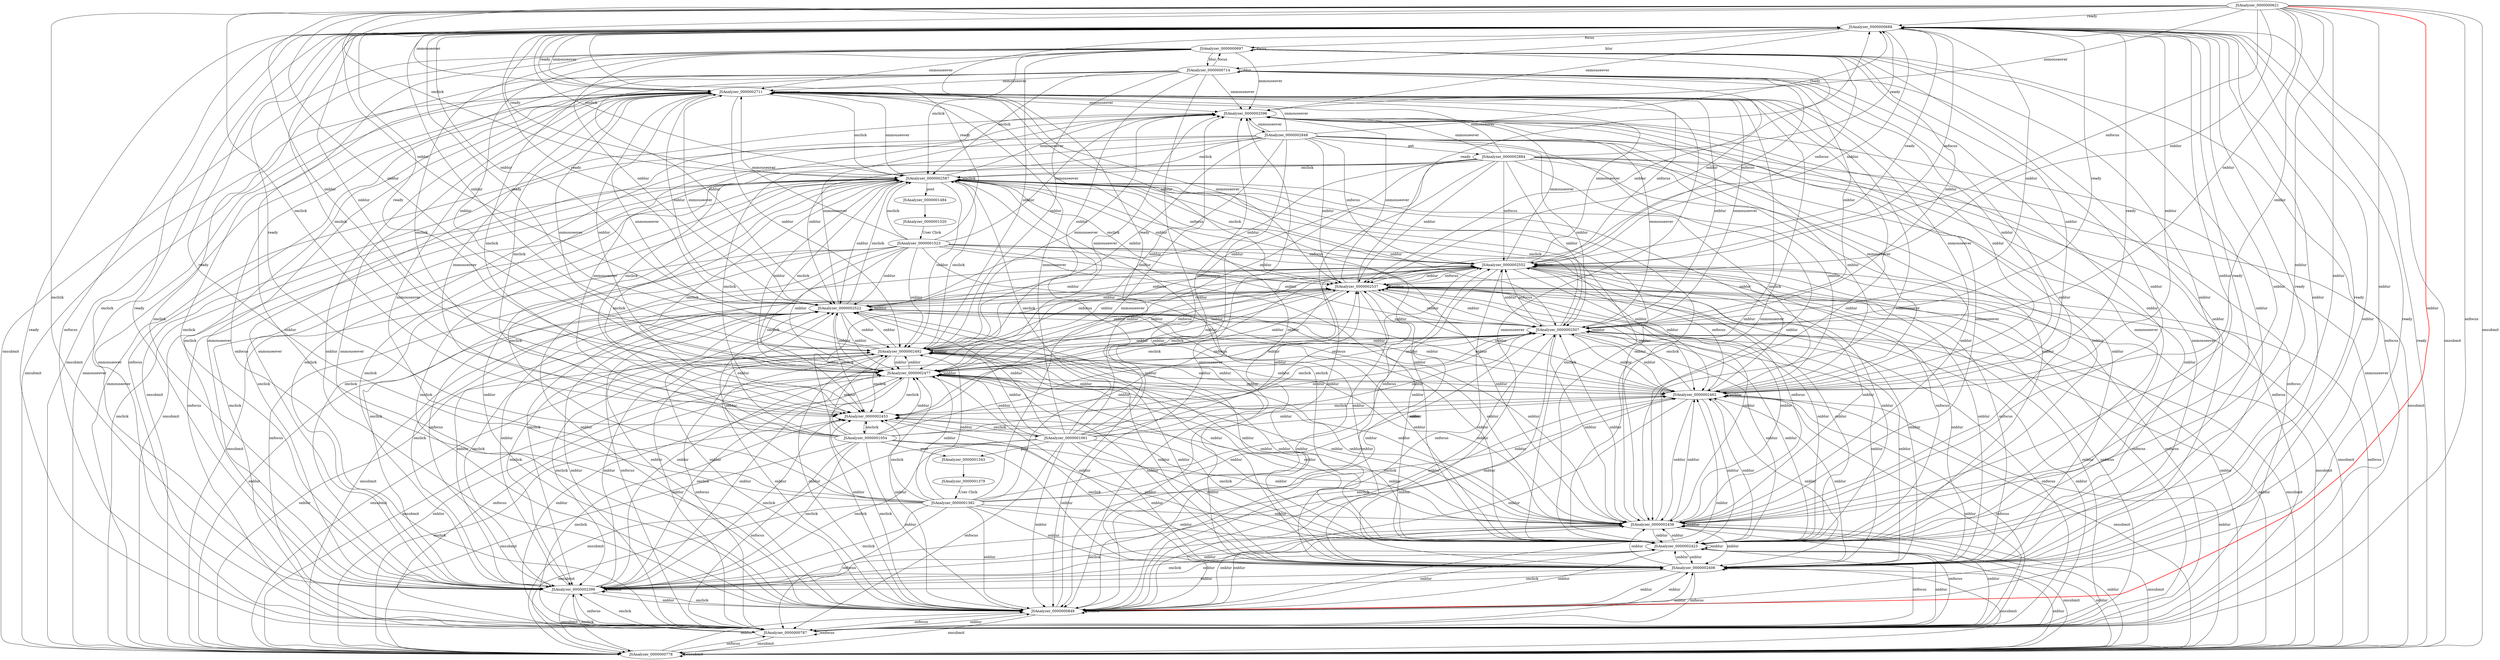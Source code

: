 digraph FSM {
JSAnalyzer_0000000621;
JSAnalyzer_0000000688;
JSAnalyzer_0000000697;
JSAnalyzer_0000000714;
JSAnalyzer_0000000778;
JSAnalyzer_0000000787;
JSAnalyzer_0000000848;
JSAnalyzer_0000001054;
JSAnalyzer_0000001061;
JSAnalyzer_0000001343;
JSAnalyzer_0000001379;
JSAnalyzer_0000001484;
JSAnalyzer_0000001520;
JSAnalyzer_0000002399;
JSAnalyzer_0000002408;
JSAnalyzer_0000002423;
JSAnalyzer_0000002438;
JSAnalyzer_0000002453;
JSAnalyzer_0000002462;
JSAnalyzer_0000002477;
JSAnalyzer_0000002492;
JSAnalyzer_0000002507;
JSAnalyzer_0000002522;
JSAnalyzer_0000002537;
JSAnalyzer_0000002552;
JSAnalyzer_0000002587;
JSAnalyzer_0000002596;
JSAnalyzer_0000002711;
JSAnalyzer_0000002848;
JSAnalyzer_0000002884;
JSAnalyzer_0000001382;
JSAnalyzer_0000001523;
JSAnalyzer_0000002453 -> JSAnalyzer_0000001054 []
JSAnalyzer_0000002453 -> JSAnalyzer_0000001061 []
JSAnalyzer_0000001343 -> JSAnalyzer_0000001379 []
JSAnalyzer_0000001484 -> JSAnalyzer_0000001520 []
JSAnalyzer_0000002596 -> JSAnalyzer_0000002848 []
JSAnalyzer_0000000621 -> JSAnalyzer_0000000778 [label="onsubmit"]
JSAnalyzer_0000000621 -> JSAnalyzer_0000000787 [label="onfocus"]
JSAnalyzer_0000000621 -> JSAnalyzer_0000000848 [label="onblur",style=bold,color=red]
JSAnalyzer_0000000621 -> JSAnalyzer_0000002399 [label="onclick"]
JSAnalyzer_0000000621 -> JSAnalyzer_0000002408 [label="onblur"]
JSAnalyzer_0000000621 -> JSAnalyzer_0000002423 [label="onblur"]
JSAnalyzer_0000000621 -> JSAnalyzer_0000002438 [label="onblur"]
JSAnalyzer_0000000621 -> JSAnalyzer_0000002453 [label="onclick"]
JSAnalyzer_0000000621 -> JSAnalyzer_0000002462 [label="onblur"]
JSAnalyzer_0000000621 -> JSAnalyzer_0000002477 [label="onblur"]
JSAnalyzer_0000000621 -> JSAnalyzer_0000002492 [label="onblur"]
JSAnalyzer_0000000621 -> JSAnalyzer_0000002507 [label="onblur"]
JSAnalyzer_0000000621 -> JSAnalyzer_0000002522 [label="onblur"]
JSAnalyzer_0000000621 -> JSAnalyzer_0000002537 [label="onblur"]
JSAnalyzer_0000000621 -> JSAnalyzer_0000002552 [label="onfocus"]
JSAnalyzer_0000000621 -> JSAnalyzer_0000002587 [label="onclick"]
JSAnalyzer_0000000621 -> JSAnalyzer_0000002596 [label="onmouseover"]
JSAnalyzer_0000000621 -> JSAnalyzer_0000002711 [label="onmouseover"]
JSAnalyzer_0000000621 -> JSAnalyzer_0000000688 [label="ready"]
JSAnalyzer_0000000688 -> JSAnalyzer_0000000697 [label="focus"]
JSAnalyzer_0000000688 -> JSAnalyzer_0000000714 [label="blur"]
JSAnalyzer_0000000688 -> JSAnalyzer_0000000778 [label="onsubmit"]
JSAnalyzer_0000000688 -> JSAnalyzer_0000000787 [label="onfocus"]
JSAnalyzer_0000000688 -> JSAnalyzer_0000000848 [label="onblur"]
JSAnalyzer_0000000688 -> JSAnalyzer_0000002399 [label="onclick"]
JSAnalyzer_0000000688 -> JSAnalyzer_0000002408 [label="onblur"]
JSAnalyzer_0000000688 -> JSAnalyzer_0000002423 [label="onblur"]
JSAnalyzer_0000000688 -> JSAnalyzer_0000002438 [label="onblur"]
JSAnalyzer_0000000688 -> JSAnalyzer_0000002453 [label="onclick"]
JSAnalyzer_0000000688 -> JSAnalyzer_0000002462 [label="onblur"]
JSAnalyzer_0000000688 -> JSAnalyzer_0000002477 [label="onblur"]
JSAnalyzer_0000000688 -> JSAnalyzer_0000002492 [label="onblur"]
JSAnalyzer_0000000688 -> JSAnalyzer_0000002507 [label="onblur"]
JSAnalyzer_0000000688 -> JSAnalyzer_0000002522 [label="onblur"]
JSAnalyzer_0000000688 -> JSAnalyzer_0000002537 [label="onblur"]
JSAnalyzer_0000000688 -> JSAnalyzer_0000002552 [label="onfocus"]
JSAnalyzer_0000000688 -> JSAnalyzer_0000002587 [label="onclick"]
JSAnalyzer_0000000688 -> JSAnalyzer_0000002596 [label="onmouseover"]
JSAnalyzer_0000000688 -> JSAnalyzer_0000002711 [label="onmouseover"]
JSAnalyzer_0000000697 -> JSAnalyzer_0000000697 [label="focus"]
JSAnalyzer_0000000697 -> JSAnalyzer_0000000714 [label="blur"]
JSAnalyzer_0000000697 -> JSAnalyzer_0000000778 [label="onsubmit"]
JSAnalyzer_0000000697 -> JSAnalyzer_0000000787 [label="onfocus"]
JSAnalyzer_0000000697 -> JSAnalyzer_0000000848 [label="onblur"]
JSAnalyzer_0000000697 -> JSAnalyzer_0000002399 [label="onclick"]
JSAnalyzer_0000000697 -> JSAnalyzer_0000002408 [label="onblur"]
JSAnalyzer_0000000697 -> JSAnalyzer_0000002423 [label="onblur"]
JSAnalyzer_0000000697 -> JSAnalyzer_0000002438 [label="onblur"]
JSAnalyzer_0000000697 -> JSAnalyzer_0000002453 [label="onclick"]
JSAnalyzer_0000000697 -> JSAnalyzer_0000002462 [label="onblur"]
JSAnalyzer_0000000697 -> JSAnalyzer_0000002477 [label="onblur"]
JSAnalyzer_0000000697 -> JSAnalyzer_0000002492 [label="onblur"]
JSAnalyzer_0000000697 -> JSAnalyzer_0000002507 [label="onblur"]
JSAnalyzer_0000000697 -> JSAnalyzer_0000002522 [label="onblur"]
JSAnalyzer_0000000697 -> JSAnalyzer_0000002537 [label="onblur"]
JSAnalyzer_0000000697 -> JSAnalyzer_0000002552 [label="onfocus"]
JSAnalyzer_0000000697 -> JSAnalyzer_0000002587 [label="onclick"]
JSAnalyzer_0000000697 -> JSAnalyzer_0000002596 [label="onmouseover"]
JSAnalyzer_0000000697 -> JSAnalyzer_0000002711 [label="onmouseover"]
JSAnalyzer_0000000714 -> JSAnalyzer_0000000697 [label="focus"]
JSAnalyzer_0000000714 -> JSAnalyzer_0000000714 [label="blur"]
JSAnalyzer_0000000714 -> JSAnalyzer_0000000778 [label="onsubmit"]
JSAnalyzer_0000000714 -> JSAnalyzer_0000000787 [label="onfocus"]
JSAnalyzer_0000000714 -> JSAnalyzer_0000000848 [label="onblur"]
JSAnalyzer_0000000714 -> JSAnalyzer_0000002399 [label="onclick"]
JSAnalyzer_0000000714 -> JSAnalyzer_0000002408 [label="onblur"]
JSAnalyzer_0000000714 -> JSAnalyzer_0000002423 [label="onblur"]
JSAnalyzer_0000000714 -> JSAnalyzer_0000002438 [label="onblur"]
JSAnalyzer_0000000714 -> JSAnalyzer_0000002453 [label="onclick"]
JSAnalyzer_0000000714 -> JSAnalyzer_0000002462 [label="onblur"]
JSAnalyzer_0000000714 -> JSAnalyzer_0000002477 [label="onblur"]
JSAnalyzer_0000000714 -> JSAnalyzer_0000002492 [label="onblur"]
JSAnalyzer_0000000714 -> JSAnalyzer_0000002507 [label="onblur"]
JSAnalyzer_0000000714 -> JSAnalyzer_0000002522 [label="onblur"]
JSAnalyzer_0000000714 -> JSAnalyzer_0000002537 [label="onblur"]
JSAnalyzer_0000000714 -> JSAnalyzer_0000002552 [label="onfocus"]
JSAnalyzer_0000000714 -> JSAnalyzer_0000002587 [label="onclick"]
JSAnalyzer_0000000714 -> JSAnalyzer_0000002596 [label="onmouseover"]
JSAnalyzer_0000000714 -> JSAnalyzer_0000002711 [label="onmouseover"]
JSAnalyzer_0000000778 -> JSAnalyzer_0000000778 [label="onsubmit"]
JSAnalyzer_0000000778 -> JSAnalyzer_0000000787 [label="onfocus"]
JSAnalyzer_0000000778 -> JSAnalyzer_0000000848 [label="onblur"]
JSAnalyzer_0000000778 -> JSAnalyzer_0000002399 [label="onclick"]
JSAnalyzer_0000000778 -> JSAnalyzer_0000002408 [label="onblur"]
JSAnalyzer_0000000778 -> JSAnalyzer_0000002423 [label="onblur"]
JSAnalyzer_0000000778 -> JSAnalyzer_0000002438 [label="onblur"]
JSAnalyzer_0000000778 -> JSAnalyzer_0000002453 [label="onclick"]
JSAnalyzer_0000000778 -> JSAnalyzer_0000002462 [label="onblur"]
JSAnalyzer_0000000778 -> JSAnalyzer_0000002477 [label="onblur"]
JSAnalyzer_0000000778 -> JSAnalyzer_0000002492 [label="onblur"]
JSAnalyzer_0000000778 -> JSAnalyzer_0000002507 [label="onblur"]
JSAnalyzer_0000000778 -> JSAnalyzer_0000002522 [label="onblur"]
JSAnalyzer_0000000778 -> JSAnalyzer_0000002537 [label="onblur"]
JSAnalyzer_0000000778 -> JSAnalyzer_0000002552 [label="onfocus"]
JSAnalyzer_0000000778 -> JSAnalyzer_0000002587 [label="onclick"]
JSAnalyzer_0000000778 -> JSAnalyzer_0000002596 [label="onmouseover"]
JSAnalyzer_0000000778 -> JSAnalyzer_0000002711 [label="onmouseover"]
JSAnalyzer_0000000778 -> JSAnalyzer_0000000688 [label="ready"]
JSAnalyzer_0000000787 -> JSAnalyzer_0000000778 [label="onsubmit"]
JSAnalyzer_0000000787 -> JSAnalyzer_0000000787 [label="onfocus"]
JSAnalyzer_0000000787 -> JSAnalyzer_0000000848 [label="onblur"]
JSAnalyzer_0000000787 -> JSAnalyzer_0000002399 [label="onclick"]
JSAnalyzer_0000000787 -> JSAnalyzer_0000002408 [label="onblur"]
JSAnalyzer_0000000787 -> JSAnalyzer_0000002423 [label="onblur"]
JSAnalyzer_0000000787 -> JSAnalyzer_0000002438 [label="onblur"]
JSAnalyzer_0000000787 -> JSAnalyzer_0000002453 [label="onclick"]
JSAnalyzer_0000000787 -> JSAnalyzer_0000002462 [label="onblur"]
JSAnalyzer_0000000787 -> JSAnalyzer_0000002477 [label="onblur"]
JSAnalyzer_0000000787 -> JSAnalyzer_0000002492 [label="onblur"]
JSAnalyzer_0000000787 -> JSAnalyzer_0000002507 [label="onblur"]
JSAnalyzer_0000000787 -> JSAnalyzer_0000002522 [label="onblur"]
JSAnalyzer_0000000787 -> JSAnalyzer_0000002537 [label="onblur"]
JSAnalyzer_0000000787 -> JSAnalyzer_0000002552 [label="onfocus"]
JSAnalyzer_0000000787 -> JSAnalyzer_0000002587 [label="onclick"]
JSAnalyzer_0000000787 -> JSAnalyzer_0000002596 [label="onmouseover"]
JSAnalyzer_0000000787 -> JSAnalyzer_0000002711 [label="onmouseover"]
JSAnalyzer_0000000787 -> JSAnalyzer_0000000688 [label="ready"]
JSAnalyzer_0000000848 -> JSAnalyzer_0000000778 [label="onsubmit"]
JSAnalyzer_0000000848 -> JSAnalyzer_0000000787 [label="onfocus"]
JSAnalyzer_0000000848 -> JSAnalyzer_0000000848 [label="onblur"]
JSAnalyzer_0000000848 -> JSAnalyzer_0000002399 [label="onclick"]
JSAnalyzer_0000000848 -> JSAnalyzer_0000002408 [label="onblur"]
JSAnalyzer_0000000848 -> JSAnalyzer_0000002423 [label="onblur"]
JSAnalyzer_0000000848 -> JSAnalyzer_0000002438 [label="onblur"]
JSAnalyzer_0000000848 -> JSAnalyzer_0000002453 [label="onclick"]
JSAnalyzer_0000000848 -> JSAnalyzer_0000002462 [label="onblur"]
JSAnalyzer_0000000848 -> JSAnalyzer_0000002477 [label="onblur"]
JSAnalyzer_0000000848 -> JSAnalyzer_0000002492 [label="onblur"]
JSAnalyzer_0000000848 -> JSAnalyzer_0000002507 [label="onblur"]
JSAnalyzer_0000000848 -> JSAnalyzer_0000002522 [label="onblur"]
JSAnalyzer_0000000848 -> JSAnalyzer_0000002537 [label="onblur"]
JSAnalyzer_0000000848 -> JSAnalyzer_0000002552 [label="onfocus"]
JSAnalyzer_0000000848 -> JSAnalyzer_0000002587 [label="onclick"]
JSAnalyzer_0000000848 -> JSAnalyzer_0000002596 [label="onmouseover"]
JSAnalyzer_0000000848 -> JSAnalyzer_0000002711 [label="onmouseover"]
JSAnalyzer_0000000848 -> JSAnalyzer_0000000688 [label="ready"]
JSAnalyzer_0000001054 -> JSAnalyzer_0000001343 [label="post"]
JSAnalyzer_0000001054 -> JSAnalyzer_0000000778 [label="onsubmit"]
JSAnalyzer_0000001054 -> JSAnalyzer_0000000787 [label="onfocus"]
JSAnalyzer_0000001054 -> JSAnalyzer_0000000848 [label="onblur"]
JSAnalyzer_0000001054 -> JSAnalyzer_0000002399 [label="onclick"]
JSAnalyzer_0000001054 -> JSAnalyzer_0000002408 [label="onblur"]
JSAnalyzer_0000001054 -> JSAnalyzer_0000002423 [label="onblur"]
JSAnalyzer_0000001054 -> JSAnalyzer_0000002438 [label="onblur"]
JSAnalyzer_0000001054 -> JSAnalyzer_0000002453 [label="onclick"]
JSAnalyzer_0000001054 -> JSAnalyzer_0000002462 [label="onblur"]
JSAnalyzer_0000001054 -> JSAnalyzer_0000002477 [label="onblur"]
JSAnalyzer_0000001054 -> JSAnalyzer_0000002492 [label="onblur"]
JSAnalyzer_0000001054 -> JSAnalyzer_0000002507 [label="onblur"]
JSAnalyzer_0000001054 -> JSAnalyzer_0000002522 [label="onblur"]
JSAnalyzer_0000001054 -> JSAnalyzer_0000002537 [label="onblur"]
JSAnalyzer_0000001054 -> JSAnalyzer_0000002552 [label="onfocus"]
JSAnalyzer_0000001054 -> JSAnalyzer_0000002587 [label="onclick"]
JSAnalyzer_0000001054 -> JSAnalyzer_0000002596 [label="onmouseover"]
JSAnalyzer_0000001054 -> JSAnalyzer_0000002711 [label="onmouseover"]
JSAnalyzer_0000001054 -> JSAnalyzer_0000000688 [label="ready"]
JSAnalyzer_0000001061 -> JSAnalyzer_0000001343 [label="post"]
JSAnalyzer_0000001061 -> JSAnalyzer_0000000778 [label="onsubmit"]
JSAnalyzer_0000001061 -> JSAnalyzer_0000000787 [label="onfocus"]
JSAnalyzer_0000001061 -> JSAnalyzer_0000000848 [label="onblur"]
JSAnalyzer_0000001061 -> JSAnalyzer_0000002399 [label="onclick"]
JSAnalyzer_0000001061 -> JSAnalyzer_0000002408 [label="onblur"]
JSAnalyzer_0000001061 -> JSAnalyzer_0000002423 [label="onblur"]
JSAnalyzer_0000001061 -> JSAnalyzer_0000002438 [label="onblur"]
JSAnalyzer_0000001061 -> JSAnalyzer_0000002453 [label="onclick"]
JSAnalyzer_0000001061 -> JSAnalyzer_0000002462 [label="onblur"]
JSAnalyzer_0000001061 -> JSAnalyzer_0000002477 [label="onblur"]
JSAnalyzer_0000001061 -> JSAnalyzer_0000002492 [label="onblur"]
JSAnalyzer_0000001061 -> JSAnalyzer_0000002507 [label="onblur"]
JSAnalyzer_0000001061 -> JSAnalyzer_0000002522 [label="onblur"]
JSAnalyzer_0000001061 -> JSAnalyzer_0000002537 [label="onblur"]
JSAnalyzer_0000001061 -> JSAnalyzer_0000002552 [label="onfocus"]
JSAnalyzer_0000001061 -> JSAnalyzer_0000002587 [label="onclick"]
JSAnalyzer_0000001061 -> JSAnalyzer_0000002596 [label="onmouseover"]
JSAnalyzer_0000001061 -> JSAnalyzer_0000002711 [label="onmouseover"]
JSAnalyzer_0000001061 -> JSAnalyzer_0000000688 [label="ready"]
JSAnalyzer_0000001379 -> JSAnalyzer_0000001382 [label="User Click"]
JSAnalyzer_0000001520 -> JSAnalyzer_0000001523 [label="User Click"]
JSAnalyzer_0000002399 -> JSAnalyzer_0000000778 [label="onsubmit"]
JSAnalyzer_0000002399 -> JSAnalyzer_0000000787 [label="onfocus"]
JSAnalyzer_0000002399 -> JSAnalyzer_0000000848 [label="onblur"]
JSAnalyzer_0000002399 -> JSAnalyzer_0000002399 [label="onclick"]
JSAnalyzer_0000002399 -> JSAnalyzer_0000002408 [label="onblur"]
JSAnalyzer_0000002399 -> JSAnalyzer_0000002423 [label="onblur"]
JSAnalyzer_0000002399 -> JSAnalyzer_0000002438 [label="onblur"]
JSAnalyzer_0000002399 -> JSAnalyzer_0000002453 [label="onclick"]
JSAnalyzer_0000002399 -> JSAnalyzer_0000002462 [label="onblur"]
JSAnalyzer_0000002399 -> JSAnalyzer_0000002477 [label="onblur"]
JSAnalyzer_0000002399 -> JSAnalyzer_0000002492 [label="onblur"]
JSAnalyzer_0000002399 -> JSAnalyzer_0000002507 [label="onblur"]
JSAnalyzer_0000002399 -> JSAnalyzer_0000002522 [label="onblur"]
JSAnalyzer_0000002399 -> JSAnalyzer_0000002537 [label="onblur"]
JSAnalyzer_0000002399 -> JSAnalyzer_0000002552 [label="onfocus"]
JSAnalyzer_0000002399 -> JSAnalyzer_0000002587 [label="onclick"]
JSAnalyzer_0000002399 -> JSAnalyzer_0000002596 [label="onmouseover"]
JSAnalyzer_0000002399 -> JSAnalyzer_0000002711 [label="onmouseover"]
JSAnalyzer_0000002399 -> JSAnalyzer_0000000688 [label="ready"]
JSAnalyzer_0000002408 -> JSAnalyzer_0000000778 [label="onsubmit"]
JSAnalyzer_0000002408 -> JSAnalyzer_0000000787 [label="onfocus"]
JSAnalyzer_0000002408 -> JSAnalyzer_0000000848 [label="onblur"]
JSAnalyzer_0000002408 -> JSAnalyzer_0000002399 [label="onclick"]
JSAnalyzer_0000002408 -> JSAnalyzer_0000002408 [label="onblur"]
JSAnalyzer_0000002408 -> JSAnalyzer_0000002423 [label="onblur"]
JSAnalyzer_0000002408 -> JSAnalyzer_0000002438 [label="onblur"]
JSAnalyzer_0000002408 -> JSAnalyzer_0000002453 [label="onclick"]
JSAnalyzer_0000002408 -> JSAnalyzer_0000002462 [label="onblur"]
JSAnalyzer_0000002408 -> JSAnalyzer_0000002477 [label="onblur"]
JSAnalyzer_0000002408 -> JSAnalyzer_0000002492 [label="onblur"]
JSAnalyzer_0000002408 -> JSAnalyzer_0000002507 [label="onblur"]
JSAnalyzer_0000002408 -> JSAnalyzer_0000002522 [label="onblur"]
JSAnalyzer_0000002408 -> JSAnalyzer_0000002537 [label="onblur"]
JSAnalyzer_0000002408 -> JSAnalyzer_0000002552 [label="onfocus"]
JSAnalyzer_0000002408 -> JSAnalyzer_0000002587 [label="onclick"]
JSAnalyzer_0000002408 -> JSAnalyzer_0000002596 [label="onmouseover"]
JSAnalyzer_0000002408 -> JSAnalyzer_0000002711 [label="onmouseover"]
JSAnalyzer_0000002408 -> JSAnalyzer_0000000688 [label="ready"]
JSAnalyzer_0000002423 -> JSAnalyzer_0000000778 [label="onsubmit"]
JSAnalyzer_0000002423 -> JSAnalyzer_0000000787 [label="onfocus"]
JSAnalyzer_0000002423 -> JSAnalyzer_0000000848 [label="onblur"]
JSAnalyzer_0000002423 -> JSAnalyzer_0000002399 [label="onclick"]
JSAnalyzer_0000002423 -> JSAnalyzer_0000002408 [label="onblur"]
JSAnalyzer_0000002423 -> JSAnalyzer_0000002423 [label="onblur"]
JSAnalyzer_0000002423 -> JSAnalyzer_0000002438 [label="onblur"]
JSAnalyzer_0000002423 -> JSAnalyzer_0000002453 [label="onclick"]
JSAnalyzer_0000002423 -> JSAnalyzer_0000002462 [label="onblur"]
JSAnalyzer_0000002423 -> JSAnalyzer_0000002477 [label="onblur"]
JSAnalyzer_0000002423 -> JSAnalyzer_0000002492 [label="onblur"]
JSAnalyzer_0000002423 -> JSAnalyzer_0000002507 [label="onblur"]
JSAnalyzer_0000002423 -> JSAnalyzer_0000002522 [label="onblur"]
JSAnalyzer_0000002423 -> JSAnalyzer_0000002537 [label="onblur"]
JSAnalyzer_0000002423 -> JSAnalyzer_0000002552 [label="onfocus"]
JSAnalyzer_0000002423 -> JSAnalyzer_0000002587 [label="onclick"]
JSAnalyzer_0000002423 -> JSAnalyzer_0000002596 [label="onmouseover"]
JSAnalyzer_0000002423 -> JSAnalyzer_0000002711 [label="onmouseover"]
JSAnalyzer_0000002423 -> JSAnalyzer_0000000688 [label="ready"]
JSAnalyzer_0000002438 -> JSAnalyzer_0000000778 [label="onsubmit"]
JSAnalyzer_0000002438 -> JSAnalyzer_0000000787 [label="onfocus"]
JSAnalyzer_0000002438 -> JSAnalyzer_0000000848 [label="onblur"]
JSAnalyzer_0000002438 -> JSAnalyzer_0000002399 [label="onclick"]
JSAnalyzer_0000002438 -> JSAnalyzer_0000002408 [label="onblur"]
JSAnalyzer_0000002438 -> JSAnalyzer_0000002423 [label="onblur"]
JSAnalyzer_0000002438 -> JSAnalyzer_0000002438 [label="onblur"]
JSAnalyzer_0000002438 -> JSAnalyzer_0000002453 [label="onclick"]
JSAnalyzer_0000002438 -> JSAnalyzer_0000002462 [label="onblur"]
JSAnalyzer_0000002438 -> JSAnalyzer_0000002477 [label="onblur"]
JSAnalyzer_0000002438 -> JSAnalyzer_0000002492 [label="onblur"]
JSAnalyzer_0000002438 -> JSAnalyzer_0000002507 [label="onblur"]
JSAnalyzer_0000002438 -> JSAnalyzer_0000002522 [label="onblur"]
JSAnalyzer_0000002438 -> JSAnalyzer_0000002537 [label="onblur"]
JSAnalyzer_0000002438 -> JSAnalyzer_0000002552 [label="onfocus"]
JSAnalyzer_0000002438 -> JSAnalyzer_0000002587 [label="onclick"]
JSAnalyzer_0000002438 -> JSAnalyzer_0000002596 [label="onmouseover"]
JSAnalyzer_0000002438 -> JSAnalyzer_0000002711 [label="onmouseover"]
JSAnalyzer_0000002438 -> JSAnalyzer_0000000688 [label="ready"]
JSAnalyzer_0000002462 -> JSAnalyzer_0000000778 [label="onsubmit"]
JSAnalyzer_0000002462 -> JSAnalyzer_0000000787 [label="onfocus"]
JSAnalyzer_0000002462 -> JSAnalyzer_0000000848 [label="onblur"]
JSAnalyzer_0000002462 -> JSAnalyzer_0000002399 [label="onclick"]
JSAnalyzer_0000002462 -> JSAnalyzer_0000002408 [label="onblur"]
JSAnalyzer_0000002462 -> JSAnalyzer_0000002423 [label="onblur"]
JSAnalyzer_0000002462 -> JSAnalyzer_0000002438 [label="onblur"]
JSAnalyzer_0000002462 -> JSAnalyzer_0000002453 [label="onclick"]
JSAnalyzer_0000002462 -> JSAnalyzer_0000002462 [label="onblur"]
JSAnalyzer_0000002462 -> JSAnalyzer_0000002477 [label="onblur"]
JSAnalyzer_0000002462 -> JSAnalyzer_0000002492 [label="onblur"]
JSAnalyzer_0000002462 -> JSAnalyzer_0000002507 [label="onblur"]
JSAnalyzer_0000002462 -> JSAnalyzer_0000002522 [label="onblur"]
JSAnalyzer_0000002462 -> JSAnalyzer_0000002537 [label="onblur"]
JSAnalyzer_0000002462 -> JSAnalyzer_0000002552 [label="onfocus"]
JSAnalyzer_0000002462 -> JSAnalyzer_0000002587 [label="onclick"]
JSAnalyzer_0000002462 -> JSAnalyzer_0000002596 [label="onmouseover"]
JSAnalyzer_0000002462 -> JSAnalyzer_0000002711 [label="onmouseover"]
JSAnalyzer_0000002462 -> JSAnalyzer_0000000688 [label="ready"]
JSAnalyzer_0000002477 -> JSAnalyzer_0000000778 [label="onsubmit"]
JSAnalyzer_0000002477 -> JSAnalyzer_0000000787 [label="onfocus"]
JSAnalyzer_0000002477 -> JSAnalyzer_0000000848 [label="onblur"]
JSAnalyzer_0000002477 -> JSAnalyzer_0000002399 [label="onclick"]
JSAnalyzer_0000002477 -> JSAnalyzer_0000002408 [label="onblur"]
JSAnalyzer_0000002477 -> JSAnalyzer_0000002423 [label="onblur"]
JSAnalyzer_0000002477 -> JSAnalyzer_0000002438 [label="onblur"]
JSAnalyzer_0000002477 -> JSAnalyzer_0000002453 [label="onclick"]
JSAnalyzer_0000002477 -> JSAnalyzer_0000002462 [label="onblur"]
JSAnalyzer_0000002477 -> JSAnalyzer_0000002477 [label="onblur"]
JSAnalyzer_0000002477 -> JSAnalyzer_0000002492 [label="onblur"]
JSAnalyzer_0000002477 -> JSAnalyzer_0000002507 [label="onblur"]
JSAnalyzer_0000002477 -> JSAnalyzer_0000002522 [label="onblur"]
JSAnalyzer_0000002477 -> JSAnalyzer_0000002537 [label="onblur"]
JSAnalyzer_0000002477 -> JSAnalyzer_0000002552 [label="onfocus"]
JSAnalyzer_0000002477 -> JSAnalyzer_0000002587 [label="onclick"]
JSAnalyzer_0000002477 -> JSAnalyzer_0000002596 [label="onmouseover"]
JSAnalyzer_0000002477 -> JSAnalyzer_0000002711 [label="onmouseover"]
JSAnalyzer_0000002477 -> JSAnalyzer_0000000688 [label="ready"]
JSAnalyzer_0000002492 -> JSAnalyzer_0000000778 [label="onsubmit"]
JSAnalyzer_0000002492 -> JSAnalyzer_0000000787 [label="onfocus"]
JSAnalyzer_0000002492 -> JSAnalyzer_0000000848 [label="onblur"]
JSAnalyzer_0000002492 -> JSAnalyzer_0000002399 [label="onclick"]
JSAnalyzer_0000002492 -> JSAnalyzer_0000002408 [label="onblur"]
JSAnalyzer_0000002492 -> JSAnalyzer_0000002423 [label="onblur"]
JSAnalyzer_0000002492 -> JSAnalyzer_0000002438 [label="onblur"]
JSAnalyzer_0000002492 -> JSAnalyzer_0000002453 [label="onclick"]
JSAnalyzer_0000002492 -> JSAnalyzer_0000002462 [label="onblur"]
JSAnalyzer_0000002492 -> JSAnalyzer_0000002477 [label="onblur"]
JSAnalyzer_0000002492 -> JSAnalyzer_0000002492 [label="onblur"]
JSAnalyzer_0000002492 -> JSAnalyzer_0000002507 [label="onblur"]
JSAnalyzer_0000002492 -> JSAnalyzer_0000002522 [label="onblur"]
JSAnalyzer_0000002492 -> JSAnalyzer_0000002537 [label="onblur"]
JSAnalyzer_0000002492 -> JSAnalyzer_0000002552 [label="onfocus"]
JSAnalyzer_0000002492 -> JSAnalyzer_0000002587 [label="onclick"]
JSAnalyzer_0000002492 -> JSAnalyzer_0000002596 [label="onmouseover"]
JSAnalyzer_0000002492 -> JSAnalyzer_0000002711 [label="onmouseover"]
JSAnalyzer_0000002492 -> JSAnalyzer_0000000688 [label="ready"]
JSAnalyzer_0000002507 -> JSAnalyzer_0000000778 [label="onsubmit"]
JSAnalyzer_0000002507 -> JSAnalyzer_0000000787 [label="onfocus"]
JSAnalyzer_0000002507 -> JSAnalyzer_0000000848 [label="onblur"]
JSAnalyzer_0000002507 -> JSAnalyzer_0000002399 [label="onclick"]
JSAnalyzer_0000002507 -> JSAnalyzer_0000002408 [label="onblur"]
JSAnalyzer_0000002507 -> JSAnalyzer_0000002423 [label="onblur"]
JSAnalyzer_0000002507 -> JSAnalyzer_0000002438 [label="onblur"]
JSAnalyzer_0000002507 -> JSAnalyzer_0000002453 [label="onclick"]
JSAnalyzer_0000002507 -> JSAnalyzer_0000002462 [label="onblur"]
JSAnalyzer_0000002507 -> JSAnalyzer_0000002477 [label="onblur"]
JSAnalyzer_0000002507 -> JSAnalyzer_0000002492 [label="onblur"]
JSAnalyzer_0000002507 -> JSAnalyzer_0000002507 [label="onblur"]
JSAnalyzer_0000002507 -> JSAnalyzer_0000002522 [label="onblur"]
JSAnalyzer_0000002507 -> JSAnalyzer_0000002537 [label="onblur"]
JSAnalyzer_0000002507 -> JSAnalyzer_0000002552 [label="onfocus"]
JSAnalyzer_0000002507 -> JSAnalyzer_0000002587 [label="onclick"]
JSAnalyzer_0000002507 -> JSAnalyzer_0000002596 [label="onmouseover"]
JSAnalyzer_0000002507 -> JSAnalyzer_0000002711 [label="onmouseover"]
JSAnalyzer_0000002507 -> JSAnalyzer_0000000688 [label="ready"]
JSAnalyzer_0000002522 -> JSAnalyzer_0000000778 [label="onsubmit"]
JSAnalyzer_0000002522 -> JSAnalyzer_0000000787 [label="onfocus"]
JSAnalyzer_0000002522 -> JSAnalyzer_0000000848 [label="onblur"]
JSAnalyzer_0000002522 -> JSAnalyzer_0000002399 [label="onclick"]
JSAnalyzer_0000002522 -> JSAnalyzer_0000002408 [label="onblur"]
JSAnalyzer_0000002522 -> JSAnalyzer_0000002423 [label="onblur"]
JSAnalyzer_0000002522 -> JSAnalyzer_0000002438 [label="onblur"]
JSAnalyzer_0000002522 -> JSAnalyzer_0000002453 [label="onclick"]
JSAnalyzer_0000002522 -> JSAnalyzer_0000002462 [label="onblur"]
JSAnalyzer_0000002522 -> JSAnalyzer_0000002477 [label="onblur"]
JSAnalyzer_0000002522 -> JSAnalyzer_0000002492 [label="onblur"]
JSAnalyzer_0000002522 -> JSAnalyzer_0000002507 [label="onblur"]
JSAnalyzer_0000002522 -> JSAnalyzer_0000002522 [label="onblur"]
JSAnalyzer_0000002522 -> JSAnalyzer_0000002537 [label="onblur"]
JSAnalyzer_0000002522 -> JSAnalyzer_0000002552 [label="onfocus"]
JSAnalyzer_0000002522 -> JSAnalyzer_0000002587 [label="onclick"]
JSAnalyzer_0000002522 -> JSAnalyzer_0000002596 [label="onmouseover"]
JSAnalyzer_0000002522 -> JSAnalyzer_0000002711 [label="onmouseover"]
JSAnalyzer_0000002522 -> JSAnalyzer_0000000688 [label="ready"]
JSAnalyzer_0000002537 -> JSAnalyzer_0000000778 [label="onsubmit"]
JSAnalyzer_0000002537 -> JSAnalyzer_0000000787 [label="onfocus"]
JSAnalyzer_0000002537 -> JSAnalyzer_0000000848 [label="onblur"]
JSAnalyzer_0000002537 -> JSAnalyzer_0000002399 [label="onclick"]
JSAnalyzer_0000002537 -> JSAnalyzer_0000002408 [label="onblur"]
JSAnalyzer_0000002537 -> JSAnalyzer_0000002423 [label="onblur"]
JSAnalyzer_0000002537 -> JSAnalyzer_0000002438 [label="onblur"]
JSAnalyzer_0000002537 -> JSAnalyzer_0000002453 [label="onclick"]
JSAnalyzer_0000002537 -> JSAnalyzer_0000002462 [label="onblur"]
JSAnalyzer_0000002537 -> JSAnalyzer_0000002477 [label="onblur"]
JSAnalyzer_0000002537 -> JSAnalyzer_0000002492 [label="onblur"]
JSAnalyzer_0000002537 -> JSAnalyzer_0000002507 [label="onblur"]
JSAnalyzer_0000002537 -> JSAnalyzer_0000002522 [label="onblur"]
JSAnalyzer_0000002537 -> JSAnalyzer_0000002537 [label="onblur"]
JSAnalyzer_0000002537 -> JSAnalyzer_0000002552 [label="onfocus"]
JSAnalyzer_0000002537 -> JSAnalyzer_0000002587 [label="onclick"]
JSAnalyzer_0000002537 -> JSAnalyzer_0000002596 [label="onmouseover"]
JSAnalyzer_0000002537 -> JSAnalyzer_0000002711 [label="onmouseover"]
JSAnalyzer_0000002537 -> JSAnalyzer_0000000688 [label="ready"]
JSAnalyzer_0000002552 -> JSAnalyzer_0000000778 [label="onsubmit"]
JSAnalyzer_0000002552 -> JSAnalyzer_0000000787 [label="onfocus"]
JSAnalyzer_0000002552 -> JSAnalyzer_0000000848 [label="onblur"]
JSAnalyzer_0000002552 -> JSAnalyzer_0000002399 [label="onclick"]
JSAnalyzer_0000002552 -> JSAnalyzer_0000002408 [label="onblur"]
JSAnalyzer_0000002552 -> JSAnalyzer_0000002423 [label="onblur"]
JSAnalyzer_0000002552 -> JSAnalyzer_0000002438 [label="onblur"]
JSAnalyzer_0000002552 -> JSAnalyzer_0000002453 [label="onclick"]
JSAnalyzer_0000002552 -> JSAnalyzer_0000002462 [label="onblur"]
JSAnalyzer_0000002552 -> JSAnalyzer_0000002477 [label="onblur"]
JSAnalyzer_0000002552 -> JSAnalyzer_0000002492 [label="onblur"]
JSAnalyzer_0000002552 -> JSAnalyzer_0000002507 [label="onblur"]
JSAnalyzer_0000002552 -> JSAnalyzer_0000002522 [label="onblur"]
JSAnalyzer_0000002552 -> JSAnalyzer_0000002537 [label="onblur"]
JSAnalyzer_0000002552 -> JSAnalyzer_0000002552 [label="onfocus"]
JSAnalyzer_0000002552 -> JSAnalyzer_0000002587 [label="onclick"]
JSAnalyzer_0000002552 -> JSAnalyzer_0000002596 [label="onmouseover"]
JSAnalyzer_0000002552 -> JSAnalyzer_0000002711 [label="onmouseover"]
JSAnalyzer_0000002552 -> JSAnalyzer_0000000688 [label="ready"]
JSAnalyzer_0000002587 -> JSAnalyzer_0000001484 [label="post"]
JSAnalyzer_0000002587 -> JSAnalyzer_0000000778 [label="onsubmit"]
JSAnalyzer_0000002587 -> JSAnalyzer_0000000787 [label="onfocus"]
JSAnalyzer_0000002587 -> JSAnalyzer_0000000848 [label="onblur"]
JSAnalyzer_0000002587 -> JSAnalyzer_0000002399 [label="onclick"]
JSAnalyzer_0000002587 -> JSAnalyzer_0000002408 [label="onblur"]
JSAnalyzer_0000002587 -> JSAnalyzer_0000002423 [label="onblur"]
JSAnalyzer_0000002587 -> JSAnalyzer_0000002438 [label="onblur"]
JSAnalyzer_0000002587 -> JSAnalyzer_0000002453 [label="onclick"]
JSAnalyzer_0000002587 -> JSAnalyzer_0000002462 [label="onblur"]
JSAnalyzer_0000002587 -> JSAnalyzer_0000002477 [label="onblur"]
JSAnalyzer_0000002587 -> JSAnalyzer_0000002492 [label="onblur"]
JSAnalyzer_0000002587 -> JSAnalyzer_0000002507 [label="onblur"]
JSAnalyzer_0000002587 -> JSAnalyzer_0000002522 [label="onblur"]
JSAnalyzer_0000002587 -> JSAnalyzer_0000002537 [label="onblur"]
JSAnalyzer_0000002587 -> JSAnalyzer_0000002552 [label="onfocus"]
JSAnalyzer_0000002587 -> JSAnalyzer_0000002587 [label="onclick"]
JSAnalyzer_0000002587 -> JSAnalyzer_0000002596 [label="onmouseover"]
JSAnalyzer_0000002587 -> JSAnalyzer_0000002711 [label="onmouseover"]
JSAnalyzer_0000002587 -> JSAnalyzer_0000000688 [label="ready"]
JSAnalyzer_0000002711 -> JSAnalyzer_0000000778 [label="onsubmit"]
JSAnalyzer_0000002711 -> JSAnalyzer_0000000787 [label="onfocus"]
JSAnalyzer_0000002711 -> JSAnalyzer_0000000848 [label="onblur"]
JSAnalyzer_0000002711 -> JSAnalyzer_0000002399 [label="onclick"]
JSAnalyzer_0000002711 -> JSAnalyzer_0000002408 [label="onblur"]
JSAnalyzer_0000002711 -> JSAnalyzer_0000002423 [label="onblur"]
JSAnalyzer_0000002711 -> JSAnalyzer_0000002438 [label="onblur"]
JSAnalyzer_0000002711 -> JSAnalyzer_0000002453 [label="onclick"]
JSAnalyzer_0000002711 -> JSAnalyzer_0000002462 [label="onblur"]
JSAnalyzer_0000002711 -> JSAnalyzer_0000002477 [label="onblur"]
JSAnalyzer_0000002711 -> JSAnalyzer_0000002492 [label="onblur"]
JSAnalyzer_0000002711 -> JSAnalyzer_0000002507 [label="onblur"]
JSAnalyzer_0000002711 -> JSAnalyzer_0000002522 [label="onblur"]
JSAnalyzer_0000002711 -> JSAnalyzer_0000002537 [label="onblur"]
JSAnalyzer_0000002711 -> JSAnalyzer_0000002552 [label="onfocus"]
JSAnalyzer_0000002711 -> JSAnalyzer_0000002587 [label="onclick"]
JSAnalyzer_0000002711 -> JSAnalyzer_0000002596 [label="onmouseover"]
JSAnalyzer_0000002711 -> JSAnalyzer_0000002711 [label="onmouseover"]
JSAnalyzer_0000002711 -> JSAnalyzer_0000000688 [label="ready"]
JSAnalyzer_0000002848 -> JSAnalyzer_0000002884 [label="get"]
JSAnalyzer_0000002848 -> JSAnalyzer_0000000778 [label="onsubmit"]
JSAnalyzer_0000002848 -> JSAnalyzer_0000000787 [label="onfocus"]
JSAnalyzer_0000002848 -> JSAnalyzer_0000000848 [label="onblur"]
JSAnalyzer_0000002848 -> JSAnalyzer_0000002399 [label="onclick"]
JSAnalyzer_0000002848 -> JSAnalyzer_0000002408 [label="onblur"]
JSAnalyzer_0000002848 -> JSAnalyzer_0000002423 [label="onblur"]
JSAnalyzer_0000002848 -> JSAnalyzer_0000002438 [label="onblur"]
JSAnalyzer_0000002848 -> JSAnalyzer_0000002453 [label="onclick"]
JSAnalyzer_0000002848 -> JSAnalyzer_0000002462 [label="onblur"]
JSAnalyzer_0000002848 -> JSAnalyzer_0000002477 [label="onblur"]
JSAnalyzer_0000002848 -> JSAnalyzer_0000002492 [label="onblur"]
JSAnalyzer_0000002848 -> JSAnalyzer_0000002507 [label="onblur"]
JSAnalyzer_0000002848 -> JSAnalyzer_0000002522 [label="onblur"]
JSAnalyzer_0000002848 -> JSAnalyzer_0000002537 [label="onblur"]
JSAnalyzer_0000002848 -> JSAnalyzer_0000002552 [label="onfocus"]
JSAnalyzer_0000002848 -> JSAnalyzer_0000002587 [label="onclick"]
JSAnalyzer_0000002848 -> JSAnalyzer_0000002596 [label="onmouseover"]
JSAnalyzer_0000002848 -> JSAnalyzer_0000002711 [label="onmouseover"]
JSAnalyzer_0000002848 -> JSAnalyzer_0000000688 [label="ready"]
JSAnalyzer_0000002884 -> JSAnalyzer_0000000778 [label="onsubmit"]
JSAnalyzer_0000002884 -> JSAnalyzer_0000000787 [label="onfocus"]
JSAnalyzer_0000002884 -> JSAnalyzer_0000000848 [label="onblur"]
JSAnalyzer_0000002884 -> JSAnalyzer_0000002399 [label="onclick"]
JSAnalyzer_0000002884 -> JSAnalyzer_0000002408 [label="onblur"]
JSAnalyzer_0000002884 -> JSAnalyzer_0000002423 [label="onblur"]
JSAnalyzer_0000002884 -> JSAnalyzer_0000002438 [label="onblur"]
JSAnalyzer_0000002884 -> JSAnalyzer_0000002453 [label="onclick"]
JSAnalyzer_0000002884 -> JSAnalyzer_0000002462 [label="onblur"]
JSAnalyzer_0000002884 -> JSAnalyzer_0000002477 [label="onblur"]
JSAnalyzer_0000002884 -> JSAnalyzer_0000002492 [label="onblur"]
JSAnalyzer_0000002884 -> JSAnalyzer_0000002507 [label="onblur"]
JSAnalyzer_0000002884 -> JSAnalyzer_0000002522 [label="onblur"]
JSAnalyzer_0000002884 -> JSAnalyzer_0000002537 [label="onblur"]
JSAnalyzer_0000002884 -> JSAnalyzer_0000002552 [label="onfocus"]
JSAnalyzer_0000002884 -> JSAnalyzer_0000002587 [label="onclick"]
JSAnalyzer_0000002884 -> JSAnalyzer_0000002596 [label="onmouseover"]
JSAnalyzer_0000002884 -> JSAnalyzer_0000002711 [label="onmouseover"]
JSAnalyzer_0000002884 -> JSAnalyzer_0000000688 [label="ready"]
JSAnalyzer_0000001382 -> JSAnalyzer_0000000778 [label="onsubmit"]
JSAnalyzer_0000001382 -> JSAnalyzer_0000000787 [label="onfocus"]
JSAnalyzer_0000001382 -> JSAnalyzer_0000000848 [label="onblur"]
JSAnalyzer_0000001382 -> JSAnalyzer_0000002399 [label="onclick"]
JSAnalyzer_0000001382 -> JSAnalyzer_0000002408 [label="onblur"]
JSAnalyzer_0000001382 -> JSAnalyzer_0000002423 [label="onblur"]
JSAnalyzer_0000001382 -> JSAnalyzer_0000002438 [label="onblur"]
JSAnalyzer_0000001382 -> JSAnalyzer_0000002453 [label="onclick"]
JSAnalyzer_0000001382 -> JSAnalyzer_0000002462 [label="onblur"]
JSAnalyzer_0000001382 -> JSAnalyzer_0000002477 [label="onblur"]
JSAnalyzer_0000001382 -> JSAnalyzer_0000002492 [label="onblur"]
JSAnalyzer_0000001382 -> JSAnalyzer_0000002507 [label="onblur"]
JSAnalyzer_0000001382 -> JSAnalyzer_0000002522 [label="onblur"]
JSAnalyzer_0000001382 -> JSAnalyzer_0000002537 [label="onblur"]
JSAnalyzer_0000001382 -> JSAnalyzer_0000002552 [label="onfocus"]
JSAnalyzer_0000001382 -> JSAnalyzer_0000002587 [label="onclick"]
JSAnalyzer_0000001382 -> JSAnalyzer_0000002596 [label="onmouseover"]
JSAnalyzer_0000001382 -> JSAnalyzer_0000002711 [label="onmouseover"]
JSAnalyzer_0000001382 -> JSAnalyzer_0000000688 [label="ready"]
JSAnalyzer_0000001523 -> JSAnalyzer_0000000778 [label="onsubmit"]
JSAnalyzer_0000001523 -> JSAnalyzer_0000000787 [label="onfocus"]
JSAnalyzer_0000001523 -> JSAnalyzer_0000000848 [label="onblur"]
JSAnalyzer_0000001523 -> JSAnalyzer_0000002399 [label="onclick"]
JSAnalyzer_0000001523 -> JSAnalyzer_0000002408 [label="onblur"]
JSAnalyzer_0000001523 -> JSAnalyzer_0000002423 [label="onblur"]
JSAnalyzer_0000001523 -> JSAnalyzer_0000002438 [label="onblur"]
JSAnalyzer_0000001523 -> JSAnalyzer_0000002453 [label="onclick"]
JSAnalyzer_0000001523 -> JSAnalyzer_0000002462 [label="onblur"]
JSAnalyzer_0000001523 -> JSAnalyzer_0000002477 [label="onblur"]
JSAnalyzer_0000001523 -> JSAnalyzer_0000002492 [label="onblur"]
JSAnalyzer_0000001523 -> JSAnalyzer_0000002507 [label="onblur"]
JSAnalyzer_0000001523 -> JSAnalyzer_0000002522 [label="onblur"]
JSAnalyzer_0000001523 -> JSAnalyzer_0000002537 [label="onblur"]
JSAnalyzer_0000001523 -> JSAnalyzer_0000002552 [label="onfocus"]
JSAnalyzer_0000001523 -> JSAnalyzer_0000002587 [label="onclick"]
JSAnalyzer_0000001523 -> JSAnalyzer_0000002596 [label="onmouseover"]
JSAnalyzer_0000001523 -> JSAnalyzer_0000002711 [label="onmouseover"]
JSAnalyzer_0000001523 -> JSAnalyzer_0000000688 [label="ready"]
}
